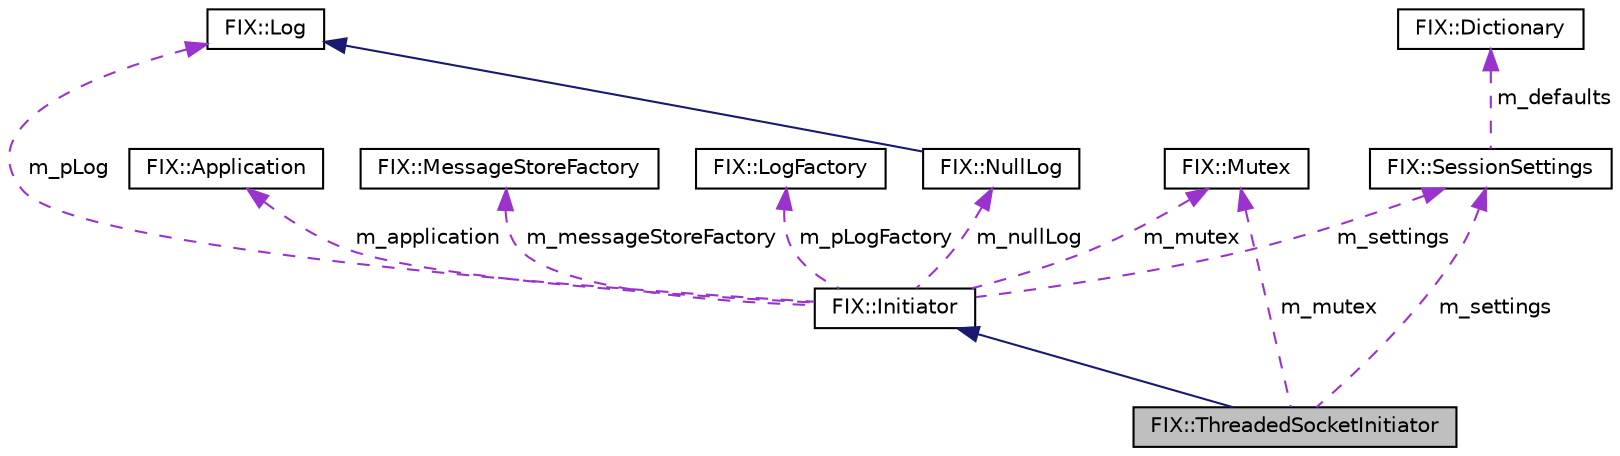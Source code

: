 digraph "FIX::ThreadedSocketInitiator"
{
  edge [fontname="Helvetica",fontsize="10",labelfontname="Helvetica",labelfontsize="10"];
  node [fontname="Helvetica",fontsize="10",shape=record];
  Node2 [label="FIX::ThreadedSocketInitiator",height=0.2,width=0.4,color="black", fillcolor="grey75", style="filled", fontcolor="black"];
  Node3 -> Node2 [dir="back",color="midnightblue",fontsize="10",style="solid",fontname="Helvetica"];
  Node3 [label="FIX::Initiator",height=0.2,width=0.4,color="black", fillcolor="white", style="filled",URL="$class_f_i_x_1_1_initiator.html",tooltip="Base for classes which act as an initiator for establishing connections. "];
  Node4 -> Node3 [dir="back",color="darkorchid3",fontsize="10",style="dashed",label=" m_pLog" ,fontname="Helvetica"];
  Node4 [label="FIX::Log",height=0.2,width=0.4,color="black", fillcolor="white", style="filled",URL="$class_f_i_x_1_1_log.html",tooltip="This interface must be implemented to log messages and events. "];
  Node5 -> Node3 [dir="back",color="darkorchid3",fontsize="10",style="dashed",label=" m_application" ,fontname="Helvetica"];
  Node5 [label="FIX::Application",height=0.2,width=0.4,color="black", fillcolor="white", style="filled",URL="$class_f_i_x_1_1_application.html",tooltip="This interface must be implemented to define what your FIX application does. "];
  Node6 -> Node3 [dir="back",color="darkorchid3",fontsize="10",style="dashed",label=" m_messageStoreFactory" ,fontname="Helvetica"];
  Node6 [label="FIX::MessageStoreFactory",height=0.2,width=0.4,color="black", fillcolor="white", style="filled",URL="$class_f_i_x_1_1_message_store_factory.html",tooltip="This interface must be implemented to create a MessageStore. "];
  Node7 -> Node3 [dir="back",color="darkorchid3",fontsize="10",style="dashed",label=" m_pLogFactory" ,fontname="Helvetica"];
  Node7 [label="FIX::LogFactory",height=0.2,width=0.4,color="black", fillcolor="white", style="filled",URL="$class_f_i_x_1_1_log_factory.html",tooltip="This interface must be implemented to create a Log. "];
  Node8 -> Node3 [dir="back",color="darkorchid3",fontsize="10",style="dashed",label=" m_nullLog" ,fontname="Helvetica"];
  Node8 [label="FIX::NullLog",height=0.2,width=0.4,color="black", fillcolor="white", style="filled",URL="$class_f_i_x_1_1_null_log.html",tooltip="Null implementation of Log. "];
  Node4 -> Node8 [dir="back",color="midnightblue",fontsize="10",style="solid",fontname="Helvetica"];
  Node9 -> Node3 [dir="back",color="darkorchid3",fontsize="10",style="dashed",label=" m_mutex" ,fontname="Helvetica"];
  Node9 [label="FIX::Mutex",height=0.2,width=0.4,color="black", fillcolor="white", style="filled",URL="$class_f_i_x_1_1_mutex.html",tooltip="Portable implementation of a mutex. "];
  Node10 -> Node3 [dir="back",color="darkorchid3",fontsize="10",style="dashed",label=" m_settings" ,fontname="Helvetica"];
  Node10 [label="FIX::SessionSettings",height=0.2,width=0.4,color="black", fillcolor="white", style="filled",URL="$class_f_i_x_1_1_session_settings.html",tooltip="Container for setting dictionaries mapped to sessions. "];
  Node11 -> Node10 [dir="back",color="darkorchid3",fontsize="10",style="dashed",label=" m_defaults" ,fontname="Helvetica"];
  Node11 [label="FIX::Dictionary",height=0.2,width=0.4,color="black", fillcolor="white", style="filled",URL="$class_f_i_x_1_1_dictionary.html",tooltip="For storage and retrieval of key/value pairs. "];
  Node9 -> Node2 [dir="back",color="darkorchid3",fontsize="10",style="dashed",label=" m_mutex" ,fontname="Helvetica"];
  Node10 -> Node2 [dir="back",color="darkorchid3",fontsize="10",style="dashed",label=" m_settings" ,fontname="Helvetica"];
}
